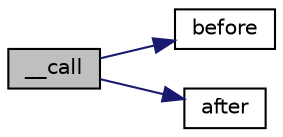 digraph "__call"
{
  edge [fontname="Helvetica",fontsize="10",labelfontname="Helvetica",labelfontsize="10"];
  node [fontname="Helvetica",fontsize="10",shape=record];
  rankdir="LR";
  Node2 [label="__call",height=0.2,width=0.4,color="black", fillcolor="grey75", style="filled", fontcolor="black"];
  Node2 -> Node3 [color="midnightblue",fontsize="10",style="solid",fontname="Helvetica"];
  Node3 [label="before",height=0.2,width=0.4,color="black", fillcolor="white", style="filled",URL="$class_zest_1_1_controller_1_1_controller.html#acfb47e2bfffbf95c232d7562cfc5b6c1"];
  Node2 -> Node4 [color="midnightblue",fontsize="10",style="solid",fontname="Helvetica"];
  Node4 [label="after",height=0.2,width=0.4,color="black", fillcolor="white", style="filled",URL="$class_zest_1_1_controller_1_1_controller.html#a1c4f41ef2c0bc555e009e4c937f79f56"];
}
